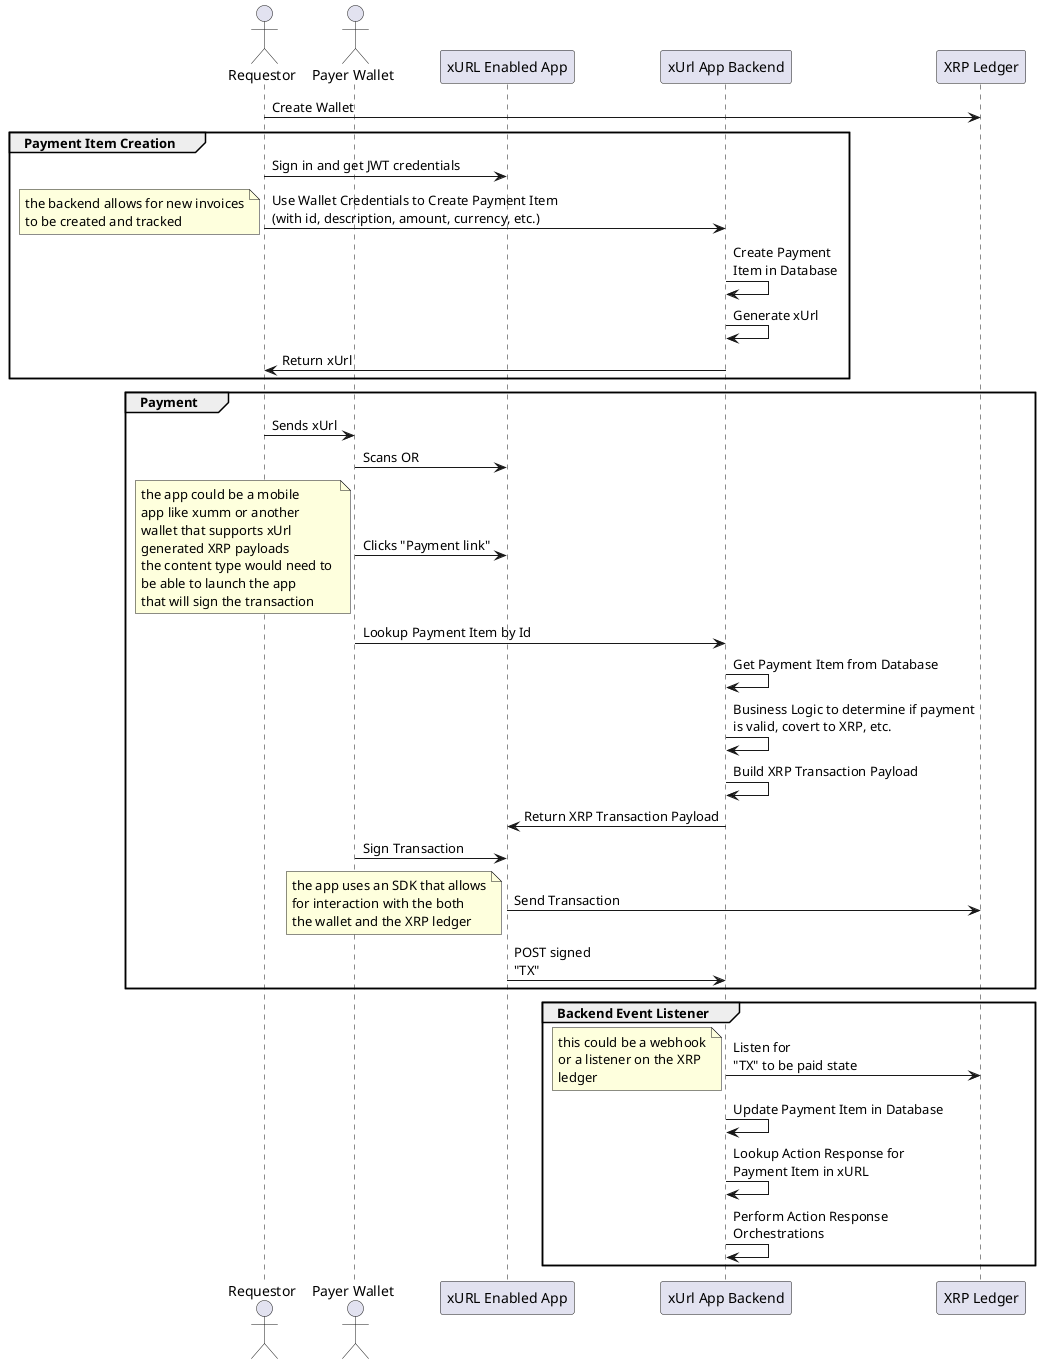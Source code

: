 @startuml xUrl_sequence

actor Requestor as Requestor
actor "Payer Wallet" as Payer
participant "xURL Enabled App" as xUrlApp
participant "xUrl App Backend" as xUrlBackend

Requestor -> "XRP Ledger": Create Wallet

group Payment Item Creation
    Requestor -> xUrlApp: Sign in and get JWT credentials
    Requestor -> xUrlBackend: Use Wallet Credentials to Create Payment Item\n(with id, description, amount, currency, etc.)
    note left: the backend allows for new invoices\nto be created and tracked
    xUrlBackend -> xUrlBackend: Create Payment\nItem in Database
    xUrlBackend -> xUrlBackend: Generate xUrl
    xUrlBackend -> Requestor: Return xUrl
end

group Payment
    Requestor -> "Payer": Sends xUrl
    Payer -> xUrlApp: Scans OR
    Payer -> xUrlApp: Clicks "Payment link"
    note left: the app could be a mobile \napp like xumm or another \nwallet that supports xUrl \ngenerated XRP payloads \nthe content type would need to \nbe able to launch the app \nthat will sign the transaction
    Payer-> xUrlBackend: Lookup Payment Item by Id
    xUrlBackend -> xUrlBackend: Get Payment Item from Database
    xUrlBackend -> xUrlBackend: Business Logic to determine if payment\nis valid, covert to XRP, etc.
    xUrlBackend -> xUrlBackend: Build XRP Transaction Payload
    xUrlBackend -> xUrlApp: Return XRP Transaction Payload
    Payer -> xUrlApp: Sign Transaction
    xUrlApp -> "XRP Ledger": Send Transaction
    note left: the app uses an SDK that allows\nfor interaction with the both\nthe wallet and the XRP ledger
xUrlApp -> xUrlBackend: POST signed\n"TX"
end

group Backend Event Listener
xUrlBackend -> "XRP Ledger": Listen for\n"TX" to be paid state
note left: this could be a webhook\nor a listener on the XRP\nledger
xUrlBackend -> xUrlBackend: Update Payment Item in Database
xUrlBackend -> xUrlBackend: Lookup Action Response for\nPayment Item in xURL
xUrlBackend -> xUrlBackend: Perform Action Response \nOrchestrations
end


@enduml